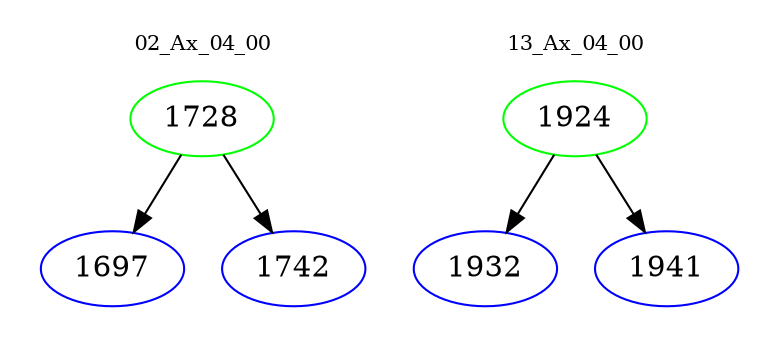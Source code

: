 digraph{
subgraph cluster_0 {
color = white
label = "02_Ax_04_00";
fontsize=10;
T0_1728 [label="1728", color="green"]
T0_1728 -> T0_1697 [color="black"]
T0_1697 [label="1697", color="blue"]
T0_1728 -> T0_1742 [color="black"]
T0_1742 [label="1742", color="blue"]
}
subgraph cluster_1 {
color = white
label = "13_Ax_04_00";
fontsize=10;
T1_1924 [label="1924", color="green"]
T1_1924 -> T1_1932 [color="black"]
T1_1932 [label="1932", color="blue"]
T1_1924 -> T1_1941 [color="black"]
T1_1941 [label="1941", color="blue"]
}
}
